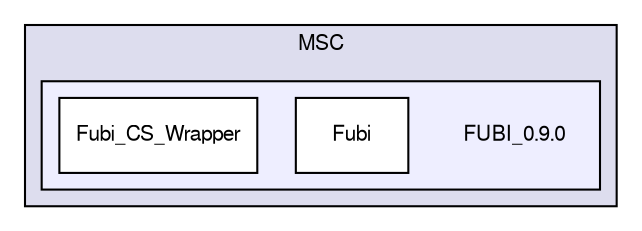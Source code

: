 digraph "FUBI_0.9.0" {
  compound=true
  node [ fontsize="10", fontname="FreeSans"];
  edge [ labelfontsize="10", labelfontname="FreeSans"];
  subgraph clusterdir_d0f3a56ceed82ac1ce5ade4b8043e6fe {
    graph [ bgcolor="#ddddee", pencolor="black", label="MSC" fontname="FreeSans", fontsize="10", URL="dir_d0f3a56ceed82ac1ce5ade4b8043e6fe.html"]
  subgraph clusterdir_b0442ecf99254f264b6fb355252a39b8 {
    graph [ bgcolor="#eeeeff", pencolor="black", label="" URL="dir_b0442ecf99254f264b6fb355252a39b8.html"];
    dir_b0442ecf99254f264b6fb355252a39b8 [shape=plaintext label="FUBI_0.9.0"];
    dir_74d37b3860d4eb01ad0df65a796b55f8 [shape=box label="Fubi" color="black" fillcolor="white" style="filled" URL="dir_74d37b3860d4eb01ad0df65a796b55f8.html"];
    dir_560d3a4b46ce42d4311a61f21edc504d [shape=box label="Fubi_CS_Wrapper" color="black" fillcolor="white" style="filled" URL="dir_560d3a4b46ce42d4311a61f21edc504d.html"];
  }
  }
}

